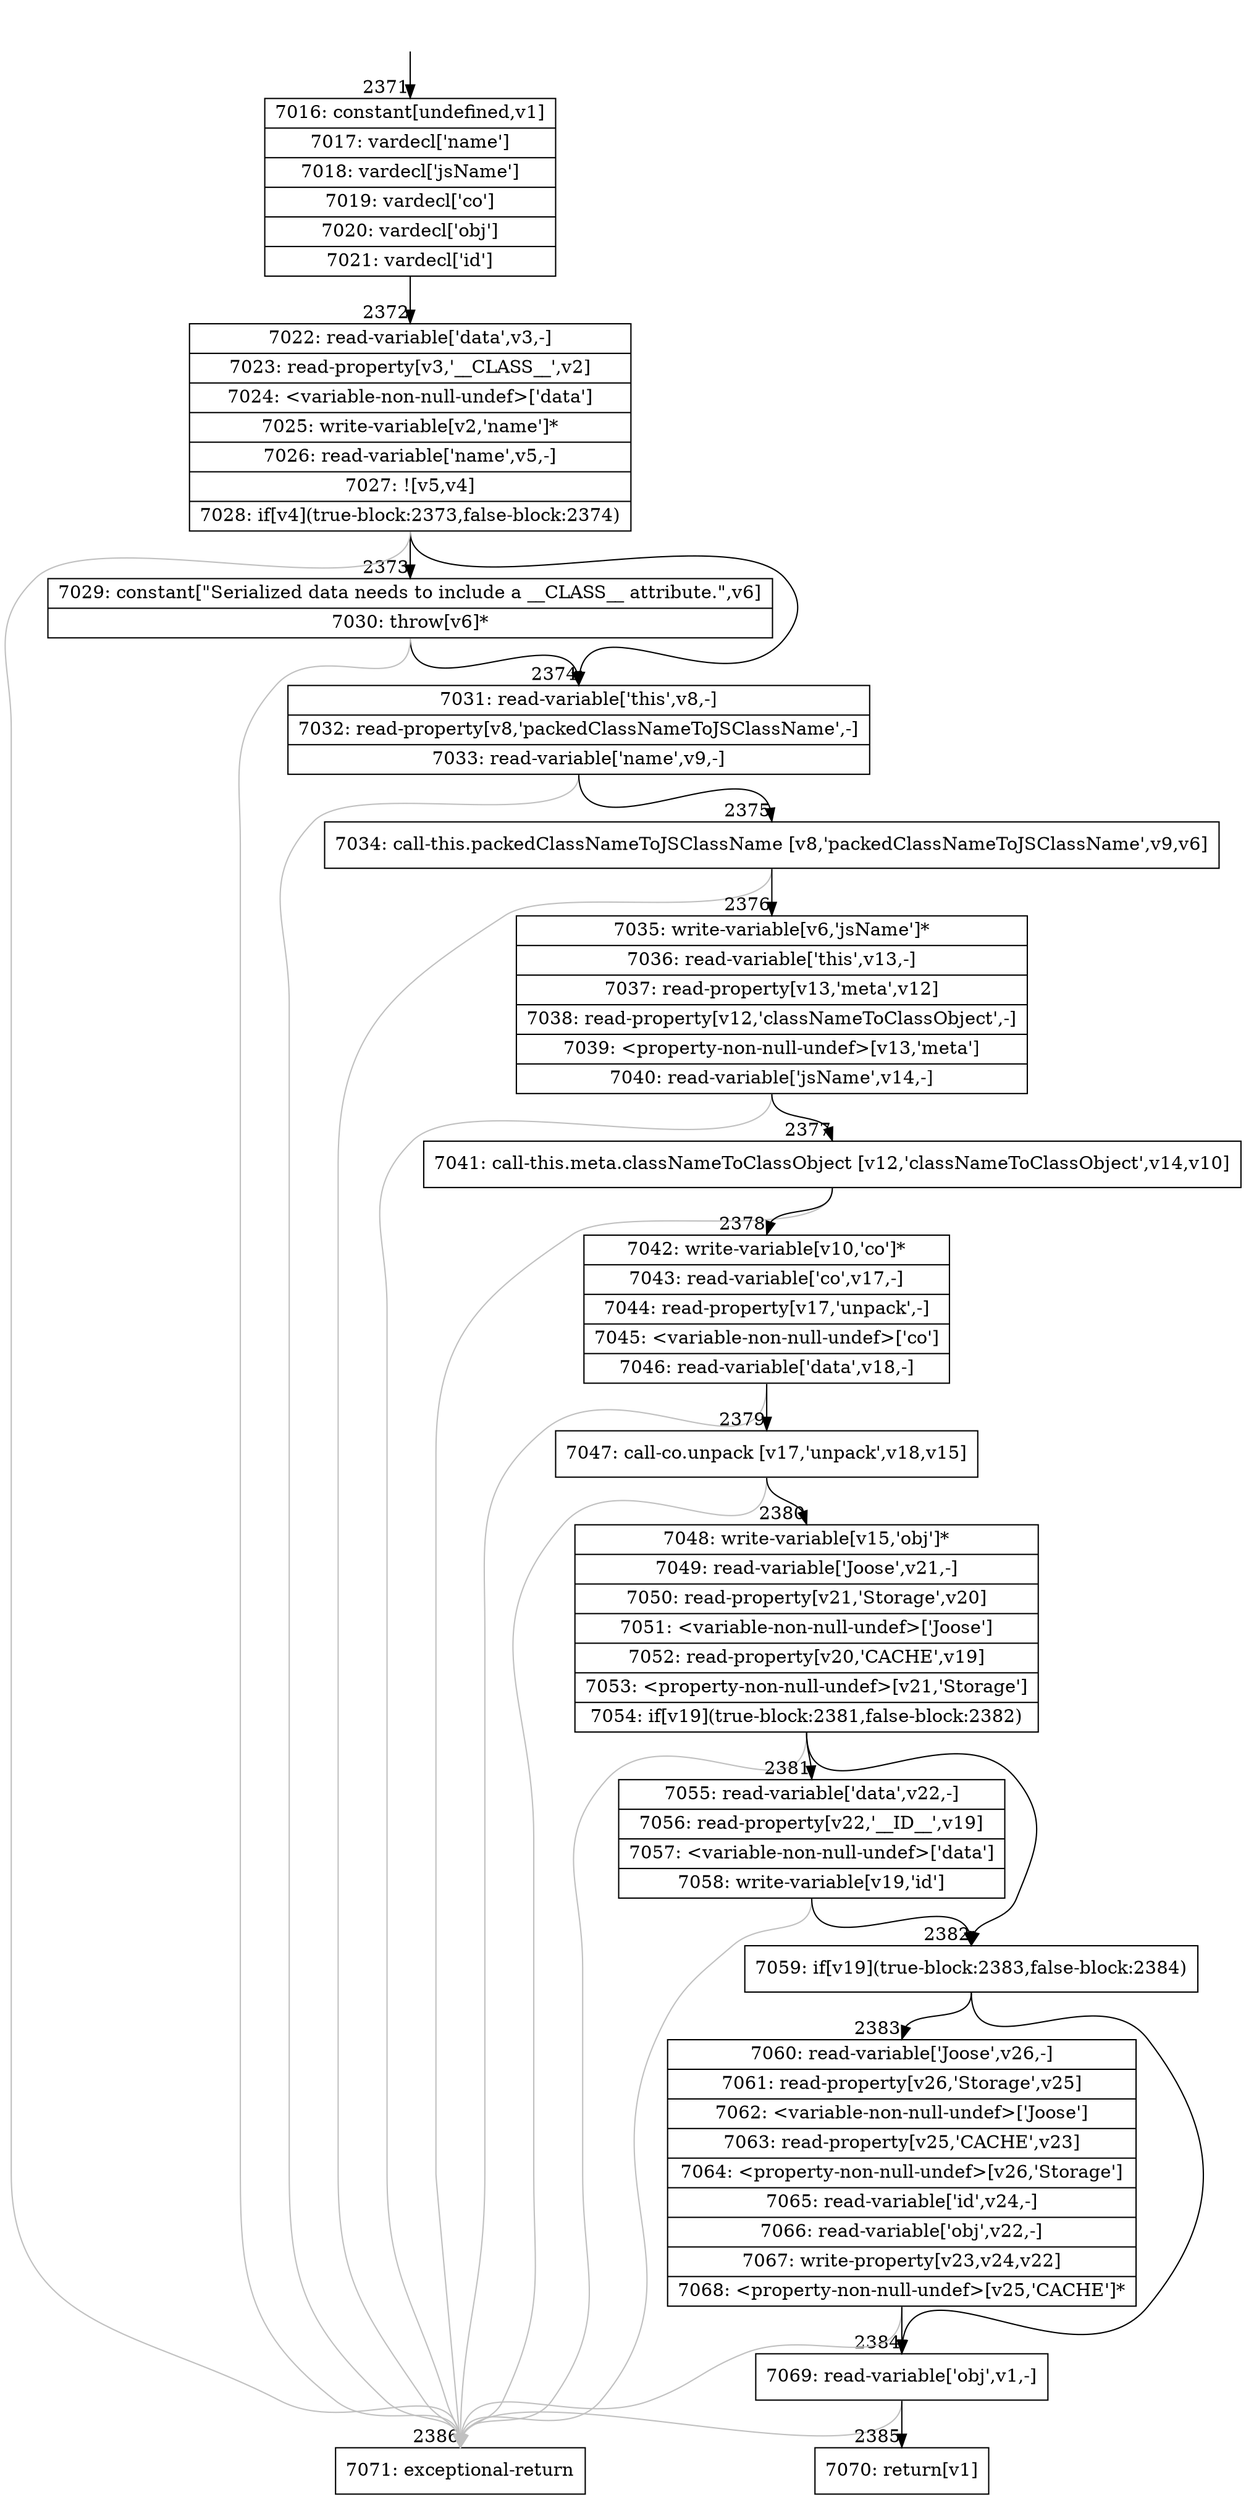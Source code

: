 digraph {
rankdir="TD"
BB_entry261[shape=none,label=""];
BB_entry261 -> BB2371 [tailport=s, headport=n, headlabel="    2371"]
BB2371 [shape=record label="{7016: constant[undefined,v1]|7017: vardecl['name']|7018: vardecl['jsName']|7019: vardecl['co']|7020: vardecl['obj']|7021: vardecl['id']}" ] 
BB2371 -> BB2372 [tailport=s, headport=n, headlabel="      2372"]
BB2372 [shape=record label="{7022: read-variable['data',v3,-]|7023: read-property[v3,'__CLASS__',v2]|7024: \<variable-non-null-undef\>['data']|7025: write-variable[v2,'name']*|7026: read-variable['name',v5,-]|7027: ![v5,v4]|7028: if[v4](true-block:2373,false-block:2374)}" ] 
BB2372 -> BB2373 [tailport=s, headport=n, headlabel="      2373"]
BB2372 -> BB2374 [tailport=s, headport=n, headlabel="      2374"]
BB2372 -> BB2386 [tailport=s, headport=n, color=gray, headlabel="      2386"]
BB2373 [shape=record label="{7029: constant[\"Serialized data needs to include a __CLASS__ attribute.\",v6]|7030: throw[v6]*}" ] 
BB2373 -> BB2374 [tailport=s, headport=n]
BB2373 -> BB2386 [tailport=s, headport=n, color=gray]
BB2374 [shape=record label="{7031: read-variable['this',v8,-]|7032: read-property[v8,'packedClassNameToJSClassName',-]|7033: read-variable['name',v9,-]}" ] 
BB2374 -> BB2375 [tailport=s, headport=n, headlabel="      2375"]
BB2374 -> BB2386 [tailport=s, headport=n, color=gray]
BB2375 [shape=record label="{7034: call-this.packedClassNameToJSClassName [v8,'packedClassNameToJSClassName',v9,v6]}" ] 
BB2375 -> BB2376 [tailport=s, headport=n, headlabel="      2376"]
BB2375 -> BB2386 [tailport=s, headport=n, color=gray]
BB2376 [shape=record label="{7035: write-variable[v6,'jsName']*|7036: read-variable['this',v13,-]|7037: read-property[v13,'meta',v12]|7038: read-property[v12,'classNameToClassObject',-]|7039: \<property-non-null-undef\>[v13,'meta']|7040: read-variable['jsName',v14,-]}" ] 
BB2376 -> BB2377 [tailport=s, headport=n, headlabel="      2377"]
BB2376 -> BB2386 [tailport=s, headport=n, color=gray]
BB2377 [shape=record label="{7041: call-this.meta.classNameToClassObject [v12,'classNameToClassObject',v14,v10]}" ] 
BB2377 -> BB2378 [tailport=s, headport=n, headlabel="      2378"]
BB2377 -> BB2386 [tailport=s, headport=n, color=gray]
BB2378 [shape=record label="{7042: write-variable[v10,'co']*|7043: read-variable['co',v17,-]|7044: read-property[v17,'unpack',-]|7045: \<variable-non-null-undef\>['co']|7046: read-variable['data',v18,-]}" ] 
BB2378 -> BB2379 [tailport=s, headport=n, headlabel="      2379"]
BB2378 -> BB2386 [tailport=s, headport=n, color=gray]
BB2379 [shape=record label="{7047: call-co.unpack [v17,'unpack',v18,v15]}" ] 
BB2379 -> BB2380 [tailport=s, headport=n, headlabel="      2380"]
BB2379 -> BB2386 [tailport=s, headport=n, color=gray]
BB2380 [shape=record label="{7048: write-variable[v15,'obj']*|7049: read-variable['Joose',v21,-]|7050: read-property[v21,'Storage',v20]|7051: \<variable-non-null-undef\>['Joose']|7052: read-property[v20,'CACHE',v19]|7053: \<property-non-null-undef\>[v21,'Storage']|7054: if[v19](true-block:2381,false-block:2382)}" ] 
BB2380 -> BB2382 [tailport=s, headport=n, headlabel="      2382"]
BB2380 -> BB2381 [tailport=s, headport=n, headlabel="      2381"]
BB2380 -> BB2386 [tailport=s, headport=n, color=gray]
BB2381 [shape=record label="{7055: read-variable['data',v22,-]|7056: read-property[v22,'__ID__',v19]|7057: \<variable-non-null-undef\>['data']|7058: write-variable[v19,'id']}" ] 
BB2381 -> BB2382 [tailport=s, headport=n]
BB2381 -> BB2386 [tailport=s, headport=n, color=gray]
BB2382 [shape=record label="{7059: if[v19](true-block:2383,false-block:2384)}" ] 
BB2382 -> BB2383 [tailport=s, headport=n, headlabel="      2383"]
BB2382 -> BB2384 [tailport=s, headport=n, headlabel="      2384"]
BB2383 [shape=record label="{7060: read-variable['Joose',v26,-]|7061: read-property[v26,'Storage',v25]|7062: \<variable-non-null-undef\>['Joose']|7063: read-property[v25,'CACHE',v23]|7064: \<property-non-null-undef\>[v26,'Storage']|7065: read-variable['id',v24,-]|7066: read-variable['obj',v22,-]|7067: write-property[v23,v24,v22]|7068: \<property-non-null-undef\>[v25,'CACHE']*}" ] 
BB2383 -> BB2384 [tailport=s, headport=n]
BB2383 -> BB2386 [tailport=s, headport=n, color=gray]
BB2384 [shape=record label="{7069: read-variable['obj',v1,-]}" ] 
BB2384 -> BB2385 [tailport=s, headport=n, headlabel="      2385"]
BB2384 -> BB2386 [tailport=s, headport=n, color=gray]
BB2385 [shape=record label="{7070: return[v1]}" ] 
BB2386 [shape=record label="{7071: exceptional-return}" ] 
//#$~ 2784
}
